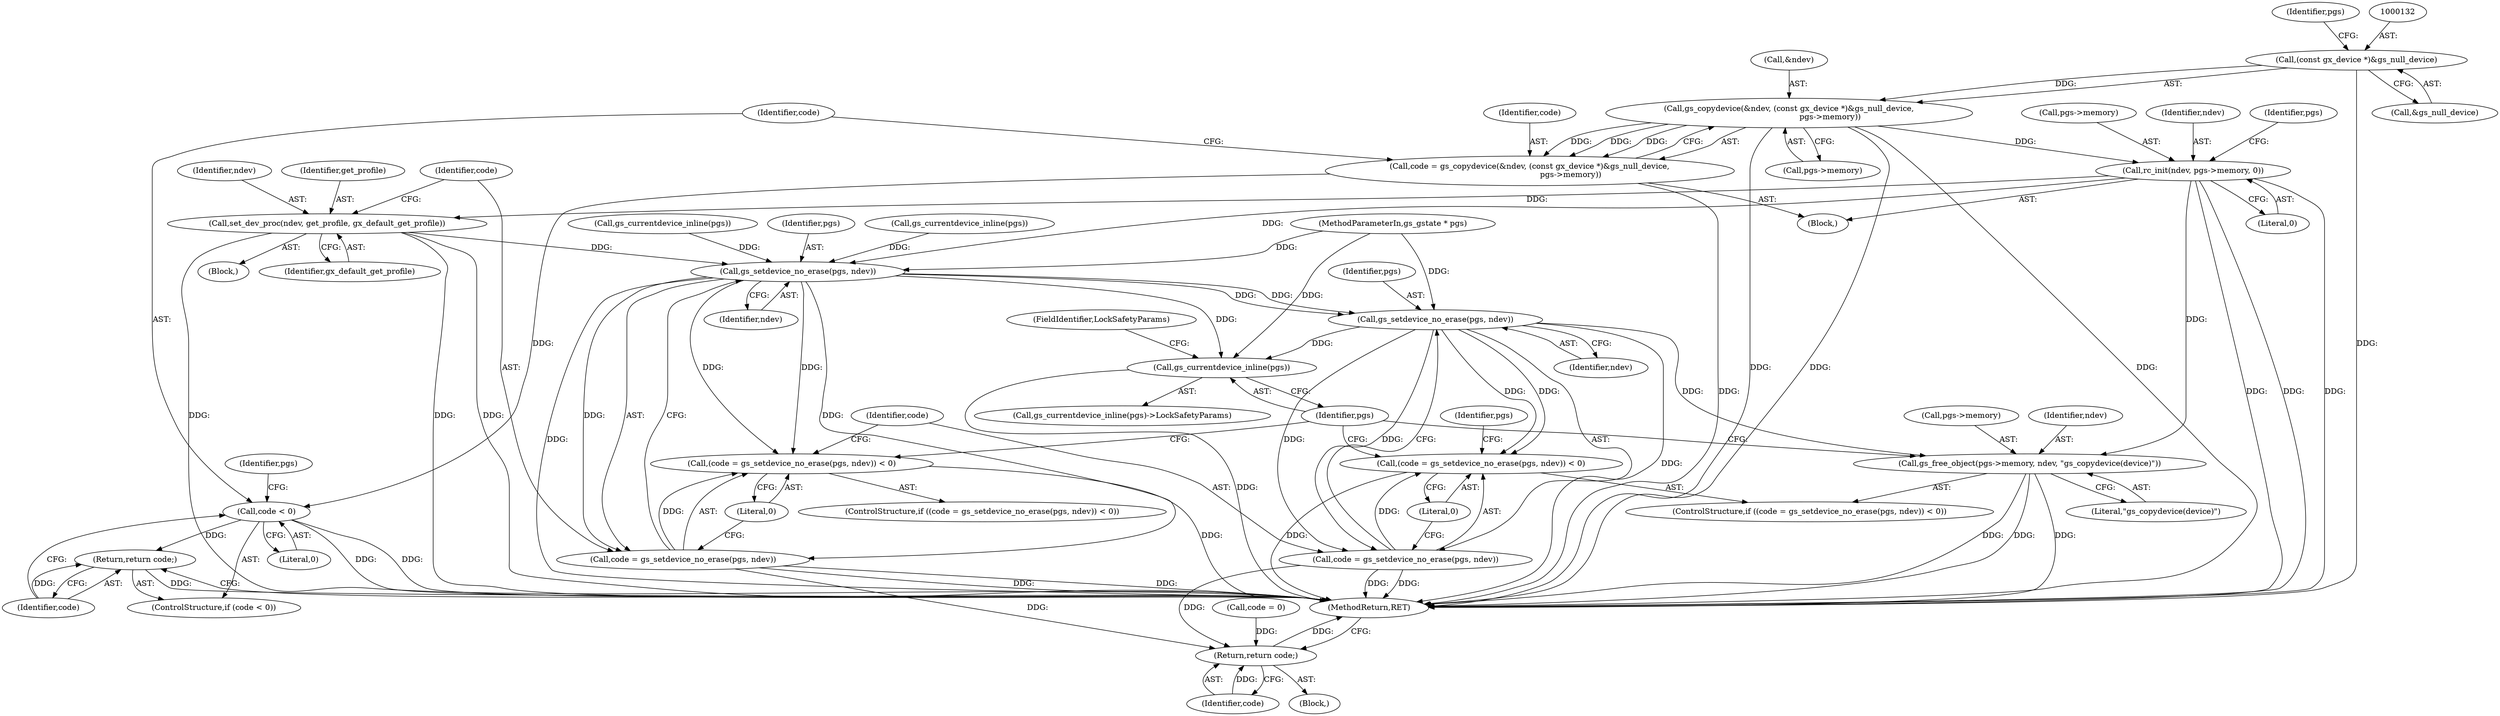 digraph "0_ghostscript_79cccf641486a6595c43f1de1cd7ade696020a31@API" {
"1000128" [label="(Call,gs_copydevice(&ndev, (const gx_device *)&gs_null_device,\n                                 pgs->memory))"];
"1000131" [label="(Call,(const gx_device *)&gs_null_device)"];
"1000126" [label="(Call,code = gs_copydevice(&ndev, (const gx_device *)&gs_null_device,\n                                 pgs->memory))"];
"1000139" [label="(Call,code < 0)"];
"1000142" [label="(Return,return code;)"];
"1000155" [label="(Call,rc_init(ndev, pgs->memory, 0))"];
"1000187" [label="(Call,set_dev_proc(ndev, get_profile, gx_default_get_profile))"];
"1000195" [label="(Call,gs_setdevice_no_erase(pgs, ndev))"];
"1000192" [label="(Call,(code = gs_setdevice_no_erase(pgs, ndev)) < 0)"];
"1000193" [label="(Call,code = gs_setdevice_no_erase(pgs, ndev))"];
"1000219" [label="(Return,return code;)"];
"1000203" [label="(Call,gs_setdevice_no_erase(pgs, ndev))"];
"1000200" [label="(Call,(code = gs_setdevice_no_erase(pgs, ndev)) < 0)"];
"1000201" [label="(Call,code = gs_setdevice_no_erase(pgs, ndev))"];
"1000207" [label="(Call,gs_free_object(pgs->memory, ndev, \"gs_copydevice(device)\"))"];
"1000215" [label="(Call,gs_currentdevice_inline(pgs))"];
"1000189" [label="(Identifier,get_profile)"];
"1000206" [label="(Literal,0)"];
"1000142" [label="(Return,return code;)"];
"1000138" [label="(ControlStructure,if (code < 0))"];
"1000102" [label="(MethodParameterIn,gs_gstate * pgs)"];
"1000219" [label="(Return,return code;)"];
"1000220" [label="(Identifier,code)"];
"1000204" [label="(Identifier,pgs)"];
"1000199" [label="(ControlStructure,if ((code = gs_setdevice_no_erase(pgs, ndev)) < 0))"];
"1000221" [label="(MethodReturn,RET)"];
"1000157" [label="(Call,pgs->memory)"];
"1000197" [label="(Identifier,ndev)"];
"1000136" [label="(Identifier,pgs)"];
"1000167" [label="(Block,)"];
"1000215" [label="(Call,gs_currentdevice_inline(pgs))"];
"1000194" [label="(Identifier,code)"];
"1000196" [label="(Identifier,pgs)"];
"1000127" [label="(Identifier,code)"];
"1000212" [label="(Literal,\"gs_copydevice(device)\")"];
"1000205" [label="(Identifier,ndev)"];
"1000124" [label="(Block,)"];
"1000133" [label="(Call,&gs_null_device)"];
"1000207" [label="(Call,gs_free_object(pgs->memory, ndev, \"gs_copydevice(device)\"))"];
"1000141" [label="(Literal,0)"];
"1000193" [label="(Call,code = gs_setdevice_no_erase(pgs, ndev))"];
"1000135" [label="(Call,pgs->memory)"];
"1000191" [label="(ControlStructure,if ((code = gs_setdevice_no_erase(pgs, ndev)) < 0))"];
"1000129" [label="(Call,&ndev)"];
"1000190" [label="(Identifier,gx_default_get_profile)"];
"1000147" [label="(Identifier,pgs)"];
"1000208" [label="(Call,pgs->memory)"];
"1000156" [label="(Identifier,ndev)"];
"1000187" [label="(Call,set_dev_proc(ndev, get_profile, gx_default_get_profile))"];
"1000131" [label="(Call,(const gx_device *)&gs_null_device)"];
"1000152" [label="(Call,gs_currentdevice_inline(pgs))"];
"1000211" [label="(Identifier,ndev)"];
"1000216" [label="(Identifier,pgs)"];
"1000200" [label="(Call,(code = gs_setdevice_no_erase(pgs, ndev)) < 0)"];
"1000128" [label="(Call,gs_copydevice(&ndev, (const gx_device *)&gs_null_device,\n                                 pgs->memory))"];
"1000198" [label="(Literal,0)"];
"1000192" [label="(Call,(code = gs_setdevice_no_erase(pgs, ndev)) < 0)"];
"1000217" [label="(FieldIdentifier,LockSafetyParams)"];
"1000195" [label="(Call,gs_setdevice_no_erase(pgs, ndev))"];
"1000214" [label="(Call,gs_currentdevice_inline(pgs)->LockSafetyParams)"];
"1000201" [label="(Call,code = gs_setdevice_no_erase(pgs, ndev))"];
"1000203" [label="(Call,gs_setdevice_no_erase(pgs, ndev))"];
"1000209" [label="(Identifier,pgs)"];
"1000155" [label="(Call,rc_init(ndev, pgs->memory, 0))"];
"1000139" [label="(Call,code < 0)"];
"1000202" [label="(Identifier,code)"];
"1000164" [label="(Identifier,pgs)"];
"1000143" [label="(Identifier,code)"];
"1000160" [label="(Literal,0)"];
"1000103" [label="(Block,)"];
"1000126" [label="(Call,code = gs_copydevice(&ndev, (const gx_device *)&gs_null_device,\n                                 pgs->memory))"];
"1000146" [label="(Call,gs_currentdevice_inline(pgs))"];
"1000105" [label="(Call,code = 0)"];
"1000140" [label="(Identifier,code)"];
"1000188" [label="(Identifier,ndev)"];
"1000128" -> "1000126"  [label="AST: "];
"1000128" -> "1000135"  [label="CFG: "];
"1000129" -> "1000128"  [label="AST: "];
"1000131" -> "1000128"  [label="AST: "];
"1000135" -> "1000128"  [label="AST: "];
"1000126" -> "1000128"  [label="CFG: "];
"1000128" -> "1000221"  [label="DDG: "];
"1000128" -> "1000221"  [label="DDG: "];
"1000128" -> "1000221"  [label="DDG: "];
"1000128" -> "1000126"  [label="DDG: "];
"1000128" -> "1000126"  [label="DDG: "];
"1000128" -> "1000126"  [label="DDG: "];
"1000131" -> "1000128"  [label="DDG: "];
"1000128" -> "1000155"  [label="DDG: "];
"1000131" -> "1000133"  [label="CFG: "];
"1000132" -> "1000131"  [label="AST: "];
"1000133" -> "1000131"  [label="AST: "];
"1000136" -> "1000131"  [label="CFG: "];
"1000131" -> "1000221"  [label="DDG: "];
"1000126" -> "1000124"  [label="AST: "];
"1000127" -> "1000126"  [label="AST: "];
"1000140" -> "1000126"  [label="CFG: "];
"1000126" -> "1000221"  [label="DDG: "];
"1000126" -> "1000139"  [label="DDG: "];
"1000139" -> "1000138"  [label="AST: "];
"1000139" -> "1000141"  [label="CFG: "];
"1000140" -> "1000139"  [label="AST: "];
"1000141" -> "1000139"  [label="AST: "];
"1000143" -> "1000139"  [label="CFG: "];
"1000147" -> "1000139"  [label="CFG: "];
"1000139" -> "1000221"  [label="DDG: "];
"1000139" -> "1000221"  [label="DDG: "];
"1000139" -> "1000142"  [label="DDG: "];
"1000142" -> "1000138"  [label="AST: "];
"1000142" -> "1000143"  [label="CFG: "];
"1000143" -> "1000142"  [label="AST: "];
"1000221" -> "1000142"  [label="CFG: "];
"1000142" -> "1000221"  [label="DDG: "];
"1000143" -> "1000142"  [label="DDG: "];
"1000155" -> "1000124"  [label="AST: "];
"1000155" -> "1000160"  [label="CFG: "];
"1000156" -> "1000155"  [label="AST: "];
"1000157" -> "1000155"  [label="AST: "];
"1000160" -> "1000155"  [label="AST: "];
"1000164" -> "1000155"  [label="CFG: "];
"1000155" -> "1000221"  [label="DDG: "];
"1000155" -> "1000221"  [label="DDG: "];
"1000155" -> "1000221"  [label="DDG: "];
"1000155" -> "1000187"  [label="DDG: "];
"1000155" -> "1000195"  [label="DDG: "];
"1000155" -> "1000207"  [label="DDG: "];
"1000187" -> "1000167"  [label="AST: "];
"1000187" -> "1000190"  [label="CFG: "];
"1000188" -> "1000187"  [label="AST: "];
"1000189" -> "1000187"  [label="AST: "];
"1000190" -> "1000187"  [label="AST: "];
"1000194" -> "1000187"  [label="CFG: "];
"1000187" -> "1000221"  [label="DDG: "];
"1000187" -> "1000221"  [label="DDG: "];
"1000187" -> "1000221"  [label="DDG: "];
"1000187" -> "1000195"  [label="DDG: "];
"1000195" -> "1000193"  [label="AST: "];
"1000195" -> "1000197"  [label="CFG: "];
"1000196" -> "1000195"  [label="AST: "];
"1000197" -> "1000195"  [label="AST: "];
"1000193" -> "1000195"  [label="CFG: "];
"1000195" -> "1000221"  [label="DDG: "];
"1000195" -> "1000192"  [label="DDG: "];
"1000195" -> "1000192"  [label="DDG: "];
"1000195" -> "1000193"  [label="DDG: "];
"1000195" -> "1000193"  [label="DDG: "];
"1000152" -> "1000195"  [label="DDG: "];
"1000146" -> "1000195"  [label="DDG: "];
"1000102" -> "1000195"  [label="DDG: "];
"1000195" -> "1000203"  [label="DDG: "];
"1000195" -> "1000203"  [label="DDG: "];
"1000195" -> "1000215"  [label="DDG: "];
"1000192" -> "1000191"  [label="AST: "];
"1000192" -> "1000198"  [label="CFG: "];
"1000193" -> "1000192"  [label="AST: "];
"1000198" -> "1000192"  [label="AST: "];
"1000202" -> "1000192"  [label="CFG: "];
"1000216" -> "1000192"  [label="CFG: "];
"1000192" -> "1000221"  [label="DDG: "];
"1000193" -> "1000192"  [label="DDG: "];
"1000194" -> "1000193"  [label="AST: "];
"1000198" -> "1000193"  [label="CFG: "];
"1000193" -> "1000221"  [label="DDG: "];
"1000193" -> "1000221"  [label="DDG: "];
"1000193" -> "1000219"  [label="DDG: "];
"1000219" -> "1000103"  [label="AST: "];
"1000219" -> "1000220"  [label="CFG: "];
"1000220" -> "1000219"  [label="AST: "];
"1000221" -> "1000219"  [label="CFG: "];
"1000219" -> "1000221"  [label="DDG: "];
"1000220" -> "1000219"  [label="DDG: "];
"1000105" -> "1000219"  [label="DDG: "];
"1000201" -> "1000219"  [label="DDG: "];
"1000203" -> "1000201"  [label="AST: "];
"1000203" -> "1000205"  [label="CFG: "];
"1000204" -> "1000203"  [label="AST: "];
"1000205" -> "1000203"  [label="AST: "];
"1000201" -> "1000203"  [label="CFG: "];
"1000203" -> "1000221"  [label="DDG: "];
"1000203" -> "1000200"  [label="DDG: "];
"1000203" -> "1000200"  [label="DDG: "];
"1000203" -> "1000201"  [label="DDG: "];
"1000203" -> "1000201"  [label="DDG: "];
"1000102" -> "1000203"  [label="DDG: "];
"1000203" -> "1000207"  [label="DDG: "];
"1000203" -> "1000215"  [label="DDG: "];
"1000200" -> "1000199"  [label="AST: "];
"1000200" -> "1000206"  [label="CFG: "];
"1000201" -> "1000200"  [label="AST: "];
"1000206" -> "1000200"  [label="AST: "];
"1000209" -> "1000200"  [label="CFG: "];
"1000216" -> "1000200"  [label="CFG: "];
"1000200" -> "1000221"  [label="DDG: "];
"1000201" -> "1000200"  [label="DDG: "];
"1000202" -> "1000201"  [label="AST: "];
"1000206" -> "1000201"  [label="CFG: "];
"1000201" -> "1000221"  [label="DDG: "];
"1000201" -> "1000221"  [label="DDG: "];
"1000207" -> "1000199"  [label="AST: "];
"1000207" -> "1000212"  [label="CFG: "];
"1000208" -> "1000207"  [label="AST: "];
"1000211" -> "1000207"  [label="AST: "];
"1000212" -> "1000207"  [label="AST: "];
"1000216" -> "1000207"  [label="CFG: "];
"1000207" -> "1000221"  [label="DDG: "];
"1000207" -> "1000221"  [label="DDG: "];
"1000207" -> "1000221"  [label="DDG: "];
"1000215" -> "1000214"  [label="AST: "];
"1000215" -> "1000216"  [label="CFG: "];
"1000216" -> "1000215"  [label="AST: "];
"1000217" -> "1000215"  [label="CFG: "];
"1000215" -> "1000221"  [label="DDG: "];
"1000102" -> "1000215"  [label="DDG: "];
}
